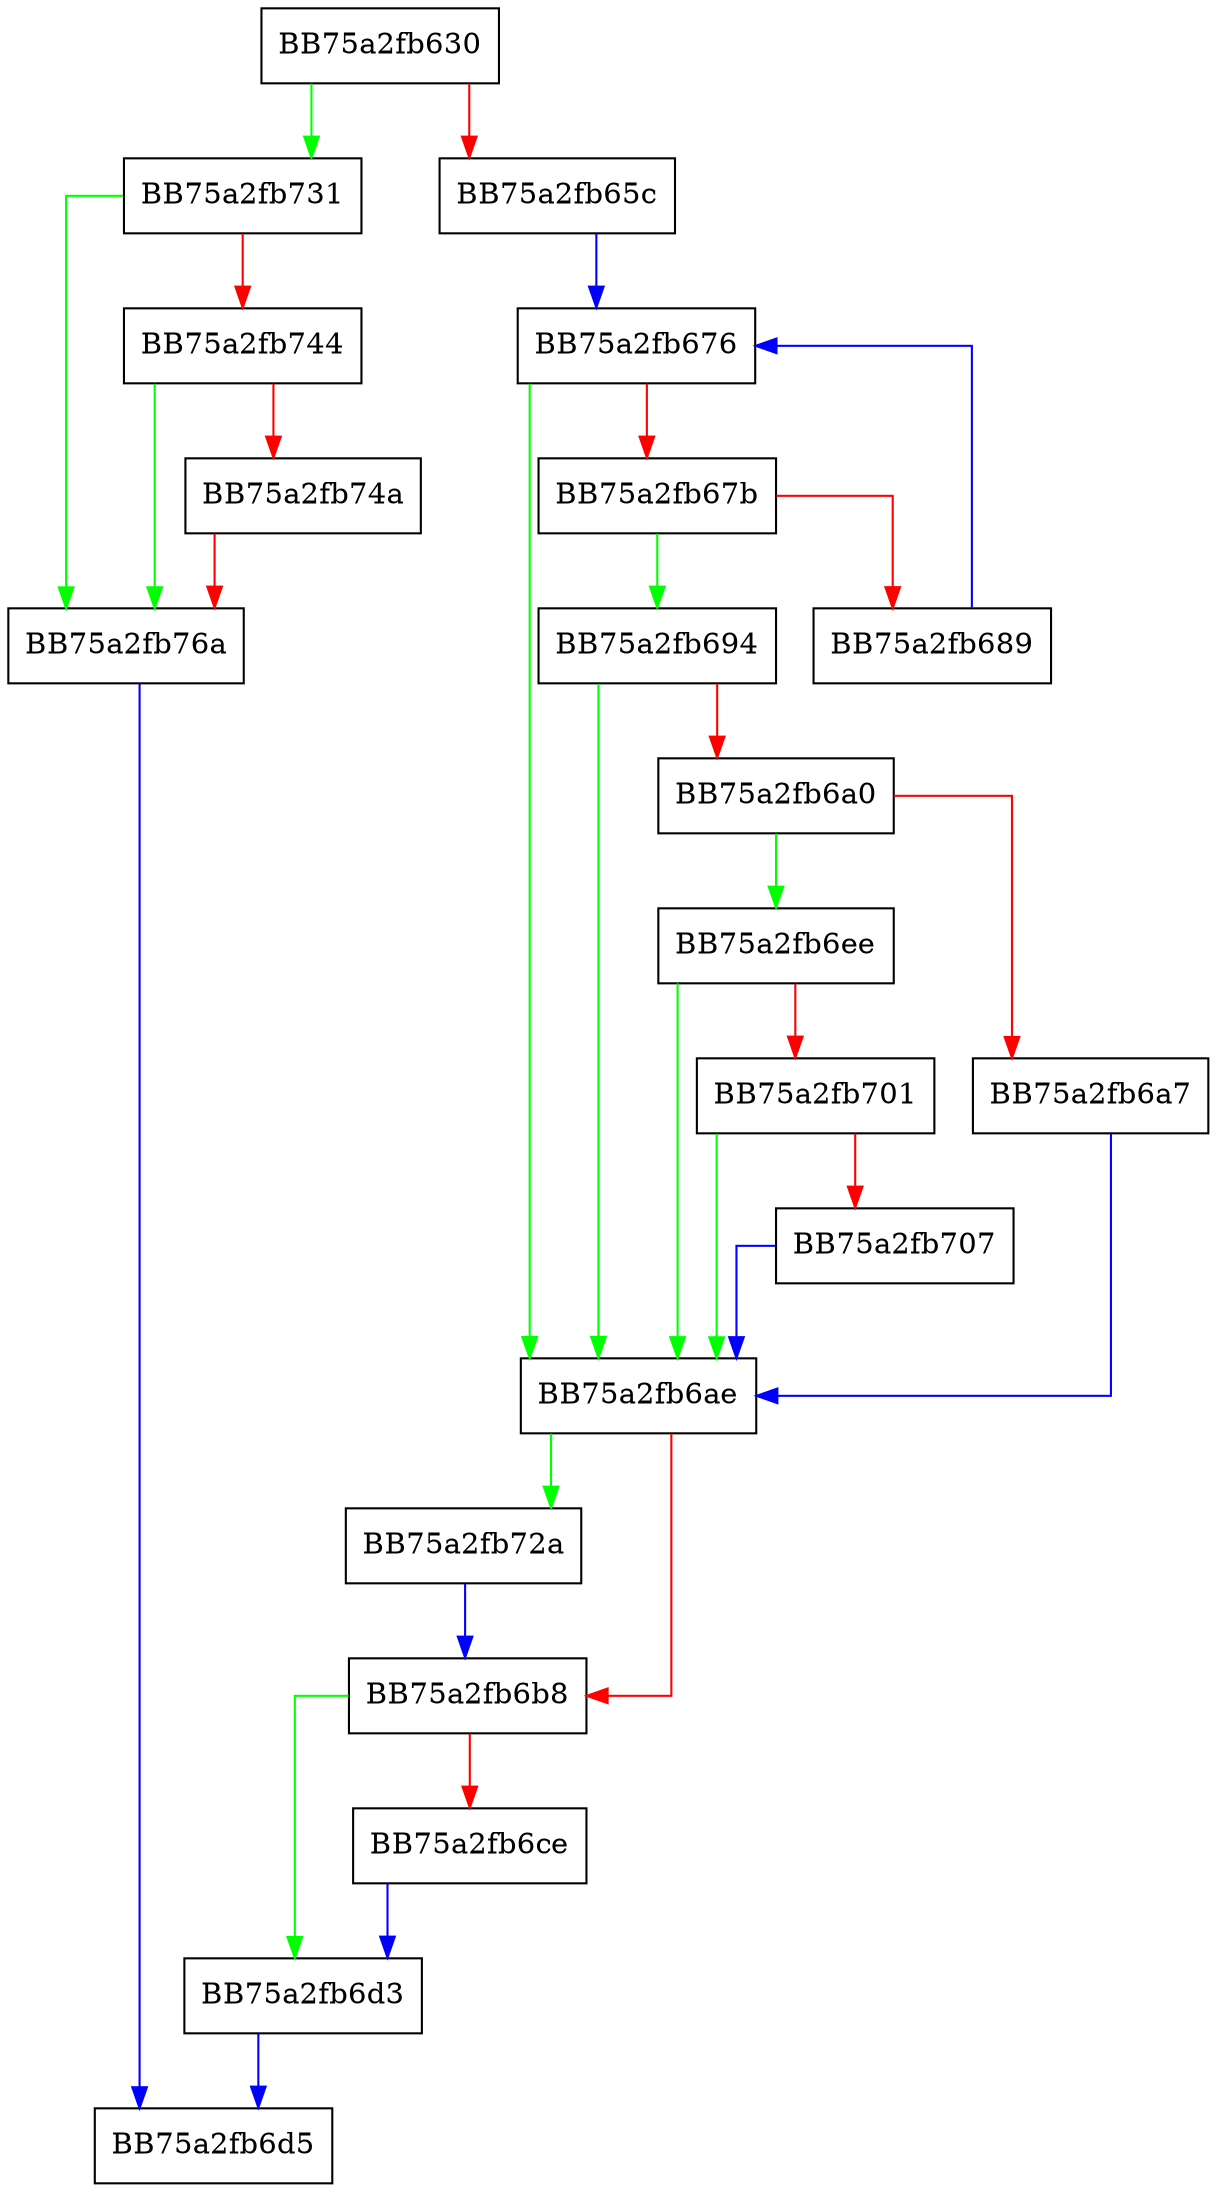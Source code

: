digraph ReadLine {
  node [shape="box"];
  graph [splines=ortho];
  BB75a2fb630 -> BB75a2fb731 [color="green"];
  BB75a2fb630 -> BB75a2fb65c [color="red"];
  BB75a2fb65c -> BB75a2fb676 [color="blue"];
  BB75a2fb676 -> BB75a2fb6ae [color="green"];
  BB75a2fb676 -> BB75a2fb67b [color="red"];
  BB75a2fb67b -> BB75a2fb694 [color="green"];
  BB75a2fb67b -> BB75a2fb689 [color="red"];
  BB75a2fb689 -> BB75a2fb676 [color="blue"];
  BB75a2fb694 -> BB75a2fb6ae [color="green"];
  BB75a2fb694 -> BB75a2fb6a0 [color="red"];
  BB75a2fb6a0 -> BB75a2fb6ee [color="green"];
  BB75a2fb6a0 -> BB75a2fb6a7 [color="red"];
  BB75a2fb6a7 -> BB75a2fb6ae [color="blue"];
  BB75a2fb6ae -> BB75a2fb72a [color="green"];
  BB75a2fb6ae -> BB75a2fb6b8 [color="red"];
  BB75a2fb6b8 -> BB75a2fb6d3 [color="green"];
  BB75a2fb6b8 -> BB75a2fb6ce [color="red"];
  BB75a2fb6ce -> BB75a2fb6d3 [color="blue"];
  BB75a2fb6d3 -> BB75a2fb6d5 [color="blue"];
  BB75a2fb6ee -> BB75a2fb6ae [color="green"];
  BB75a2fb6ee -> BB75a2fb701 [color="red"];
  BB75a2fb701 -> BB75a2fb6ae [color="green"];
  BB75a2fb701 -> BB75a2fb707 [color="red"];
  BB75a2fb707 -> BB75a2fb6ae [color="blue"];
  BB75a2fb72a -> BB75a2fb6b8 [color="blue"];
  BB75a2fb731 -> BB75a2fb76a [color="green"];
  BB75a2fb731 -> BB75a2fb744 [color="red"];
  BB75a2fb744 -> BB75a2fb76a [color="green"];
  BB75a2fb744 -> BB75a2fb74a [color="red"];
  BB75a2fb74a -> BB75a2fb76a [color="red"];
  BB75a2fb76a -> BB75a2fb6d5 [color="blue"];
}